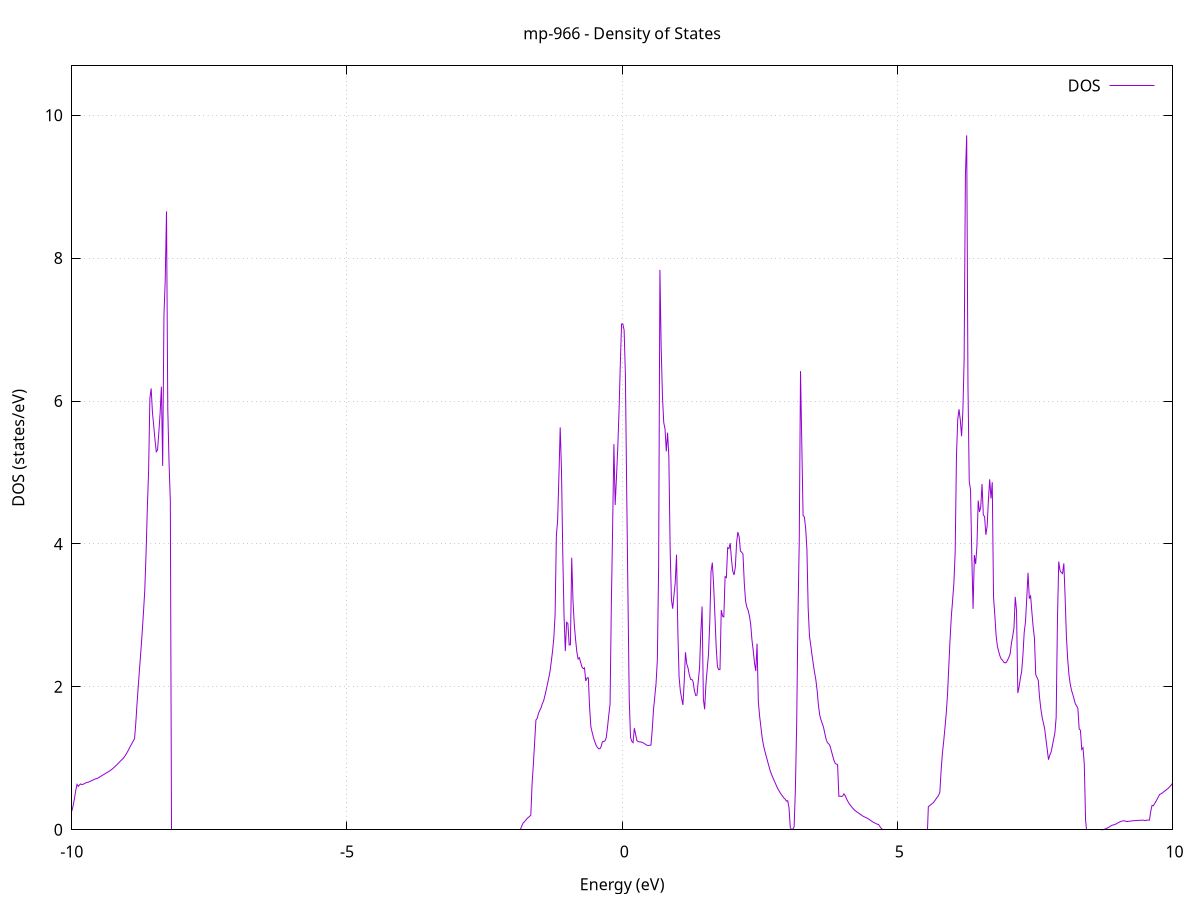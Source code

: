 set title 'mp-966 - Density of States'
set xlabel 'Energy (eV)'
set ylabel 'DOS (states/eV)'
set grid
set xrange [-10:10]
set yrange [0:10.690]
set xzeroaxis lt -1
set terminal png size 800,600
set output 'mp-966_dos_gnuplot.png'
plot '-' using 1:2 with lines title 'DOS'
-30.018600 0.000000
-29.995400 0.000000
-29.972200 0.000000
-29.948900 0.000000
-29.925700 0.000000
-29.902500 0.000000
-29.879300 0.000000
-29.856000 0.000000
-29.832800 0.000000
-29.809600 0.000000
-29.786400 0.000000
-29.763100 0.000000
-29.739900 0.000000
-29.716700 0.000000
-29.693400 0.000000
-29.670200 0.000000
-29.647000 0.000000
-29.623800 0.000000
-29.600500 0.000000
-29.577300 0.000000
-29.554100 0.000000
-29.530900 0.000000
-29.507600 0.000000
-29.484400 0.000000
-29.461200 0.000000
-29.438000 0.000000
-29.414700 0.000000
-29.391500 0.000000
-29.368300 0.000000
-29.345100 0.000000
-29.321800 0.000000
-29.298600 0.000000
-29.275400 0.000000
-29.252200 0.000000
-29.228900 0.000000
-29.205700 0.000000
-29.182500 0.000000
-29.159300 0.000000
-29.136000 0.000000
-29.112800 0.000000
-29.089600 0.000000
-29.066300 0.000000
-29.043100 0.000000
-29.019900 0.000000
-28.996700 0.000000
-28.973400 0.000000
-28.950200 0.000000
-28.927000 0.000000
-28.903800 0.000000
-28.880500 0.000000
-28.857300 0.000000
-28.834100 0.000000
-28.810900 0.000000
-28.787600 0.000000
-28.764400 0.000000
-28.741200 0.000000
-28.718000 0.000000
-28.694700 0.000000
-28.671500 0.000000
-28.648300 0.000000
-28.625100 0.000000
-28.601800 0.000000
-28.578600 0.000000
-28.555400 0.000000
-28.532100 0.000000
-28.508900 0.000000
-28.485700 0.000000
-28.462500 0.000000
-28.439200 0.000000
-28.416000 0.000000
-28.392800 0.000000
-28.369600 0.000000
-28.346300 0.000000
-28.323100 0.000000
-28.299900 0.000000
-28.276700 0.000000
-28.253400 0.000000
-28.230200 0.000000
-28.207000 0.000000
-28.183800 0.000000
-28.160500 0.000000
-28.137300 0.000000
-28.114100 0.000000
-28.090900 0.000000
-28.067600 0.000000
-28.044400 0.000000
-28.021200 0.000000
-27.997900 0.000000
-27.974700 0.000000
-27.951500 0.000000
-27.928300 0.000000
-27.905000 8.417700
-27.881800 12.603200
-27.858600 17.297200
-27.835400 11.562200
-27.812100 6.168800
-27.788900 4.821300
-27.765700 7.023800
-27.742500 7.839200
-27.719200 9.422500
-27.696000 25.752300
-27.672800 34.150000
-27.649600 34.406700
-27.626300 16.392600
-27.603100 13.302100
-27.579900 12.207000
-27.556700 0.000000
-27.533400 0.000000
-27.510200 0.000000
-27.487000 0.000000
-27.463700 0.000000
-27.440500 0.000000
-27.417300 0.000000
-27.394100 0.000000
-27.370800 0.000000
-27.347600 0.000000
-27.324400 0.000000
-27.301200 0.000000
-27.277900 0.000000
-27.254700 0.000000
-27.231500 0.000000
-27.208300 0.000000
-27.185000 0.000000
-27.161800 0.000000
-27.138600 0.000000
-27.115400 0.000000
-27.092100 0.000000
-27.068900 0.000000
-27.045700 0.000000
-27.022500 0.000000
-26.999200 0.000000
-26.976000 0.000000
-26.952800 0.000000
-26.929500 0.000000
-26.906300 0.000000
-26.883100 0.000000
-26.859900 0.000000
-26.836600 0.000000
-26.813400 0.000000
-26.790200 0.000000
-26.767000 0.000000
-26.743700 0.000000
-26.720500 0.000000
-26.697300 0.000000
-26.674100 0.000000
-26.650800 0.000000
-26.627600 0.000000
-26.604400 0.000000
-26.581200 0.000000
-26.557900 0.000000
-26.534700 0.000000
-26.511500 0.000000
-26.488300 0.000000
-26.465000 0.000000
-26.441800 0.000000
-26.418600 0.000000
-26.395400 0.000000
-26.372100 0.000000
-26.348900 0.000000
-26.325700 0.000000
-26.302400 0.000000
-26.279200 0.000000
-26.256000 0.000000
-26.232800 0.000000
-26.209500 0.000000
-26.186300 0.000000
-26.163100 0.000000
-26.139900 0.000000
-26.116600 0.000000
-26.093400 0.000000
-26.070200 0.000000
-26.047000 0.000000
-26.023700 0.000000
-26.000500 0.000000
-25.977300 0.000000
-25.954100 0.000000
-25.930800 0.000000
-25.907600 0.000000
-25.884400 0.000000
-25.861200 0.000000
-25.837900 0.000000
-25.814700 0.000000
-25.791500 0.000000
-25.768200 0.000000
-25.745000 0.000000
-25.721800 0.000000
-25.698600 0.000000
-25.675300 0.000000
-25.652100 0.000000
-25.628900 0.000000
-25.605700 0.000000
-25.582400 0.000000
-25.559200 0.000000
-25.536000 0.000000
-25.512800 0.000000
-25.489500 0.000000
-25.466300 0.000000
-25.443100 0.000000
-25.419900 0.000000
-25.396600 0.000000
-25.373400 0.000000
-25.350200 0.000000
-25.327000 0.000000
-25.303700 0.000000
-25.280500 0.000000
-25.257300 0.000000
-25.234000 0.000000
-25.210800 0.000000
-25.187600 0.000000
-25.164400 0.000000
-25.141100 0.000000
-25.117900 0.000000
-25.094700 0.000000
-25.071500 0.000000
-25.048200 0.000000
-25.025000 0.000000
-25.001800 0.000000
-24.978600 0.000000
-24.955300 0.000000
-24.932100 0.000000
-24.908900 0.000000
-24.885700 0.000000
-24.862400 0.000000
-24.839200 0.000000
-24.816000 0.000000
-24.792800 0.000000
-24.769500 0.000000
-24.746300 0.000000
-24.723100 0.000000
-24.699800 0.000000
-24.676600 0.000000
-24.653400 0.000000
-24.630200 0.000000
-24.606900 0.000000
-24.583700 0.000000
-24.560500 0.000000
-24.537300 0.000000
-24.514000 0.000000
-24.490800 0.000000
-24.467600 0.000000
-24.444400 0.000000
-24.421100 0.000000
-24.397900 0.000000
-24.374700 0.000000
-24.351500 0.000000
-24.328200 0.000000
-24.305000 0.000000
-24.281800 0.000000
-24.258600 0.000000
-24.235300 0.000000
-24.212100 0.000000
-24.188900 0.000000
-24.165700 0.000000
-24.142400 0.000000
-24.119200 0.000000
-24.096000 0.000000
-24.072700 0.000000
-24.049500 0.000000
-24.026300 0.000000
-24.003100 0.000000
-23.979800 0.000000
-23.956600 0.000000
-23.933400 0.000000
-23.910200 0.000000
-23.886900 0.000000
-23.863700 0.000000
-23.840500 0.000000
-23.817300 0.000000
-23.794000 0.000000
-23.770800 0.000000
-23.747600 0.000000
-23.724400 0.000000
-23.701100 0.000000
-23.677900 0.000000
-23.654700 0.000000
-23.631500 0.000000
-23.608200 0.000000
-23.585000 0.000000
-23.561800 0.000000
-23.538500 0.000000
-23.515300 0.000000
-23.492100 0.000000
-23.468900 0.000000
-23.445600 0.000000
-23.422400 0.000000
-23.399200 0.000000
-23.376000 0.000000
-23.352700 0.000000
-23.329500 0.000000
-23.306300 0.000000
-23.283100 0.000000
-23.259800 0.000000
-23.236600 0.000000
-23.213400 0.000000
-23.190200 0.000000
-23.166900 0.000000
-23.143700 0.000000
-23.120500 0.000000
-23.097300 0.000000
-23.074000 0.000000
-23.050800 0.000000
-23.027600 0.000000
-23.004300 0.000000
-22.981100 0.000000
-22.957900 0.000000
-22.934700 0.000000
-22.911400 0.000000
-22.888200 0.000000
-22.865000 0.000000
-22.841800 0.000000
-22.818500 0.000000
-22.795300 0.000000
-22.772100 0.000000
-22.748900 0.000000
-22.725600 0.000000
-22.702400 0.000000
-22.679200 0.000000
-22.656000 0.000000
-22.632700 0.000000
-22.609500 0.000000
-22.586300 0.000000
-22.563100 0.000000
-22.539800 0.000000
-22.516600 0.000000
-22.493400 0.000000
-22.470100 0.000000
-22.446900 0.000000
-22.423700 0.000000
-22.400500 0.000000
-22.377200 0.000000
-22.354000 0.000000
-22.330800 0.000000
-22.307600 0.000000
-22.284300 0.000000
-22.261100 0.000000
-22.237900 0.000000
-22.214700 0.000000
-22.191400 0.000000
-22.168200 0.000000
-22.145000 0.000000
-22.121800 0.000000
-22.098500 0.000000
-22.075300 0.000000
-22.052100 0.000000
-22.028900 0.000000
-22.005600 0.000000
-21.982400 0.000000
-21.959200 0.000000
-21.935900 0.000000
-21.912700 0.000000
-21.889500 0.000000
-21.866300 0.000000
-21.843000 0.000000
-21.819800 0.000000
-21.796600 0.000000
-21.773400 0.000000
-21.750100 0.000000
-21.726900 0.000000
-21.703700 0.000000
-21.680500 0.000000
-21.657200 0.000000
-21.634000 0.000000
-21.610800 0.000000
-21.587600 0.000000
-21.564300 0.000000
-21.541100 0.000000
-21.517900 0.000000
-21.494700 0.000000
-21.471400 0.000000
-21.448200 0.000000
-21.425000 0.000000
-21.401800 0.000000
-21.378500 0.000000
-21.355300 0.000000
-21.332100 0.000000
-21.308800 0.000000
-21.285600 0.000000
-21.262400 0.000000
-21.239200 0.000000
-21.215900 0.000000
-21.192700 0.000000
-21.169500 0.000000
-21.146300 0.000000
-21.123000 0.000000
-21.099800 0.000000
-21.076600 0.000000
-21.053400 0.000000
-21.030100 0.000000
-21.006900 0.000000
-20.983700 0.000000
-20.960500 0.000000
-20.937200 0.000000
-20.914000 0.000000
-20.890800 0.000000
-20.867600 0.000000
-20.844300 0.000000
-20.821100 0.000000
-20.797900 0.000000
-20.774600 0.000000
-20.751400 0.000000
-20.728200 0.000000
-20.705000 0.000000
-20.681700 0.000000
-20.658500 0.000000
-20.635300 0.000000
-20.612100 0.000000
-20.588800 0.000000
-20.565600 0.000000
-20.542400 0.000000
-20.519200 0.000000
-20.495900 0.000000
-20.472700 0.000000
-20.449500 0.000000
-20.426300 0.000000
-20.403000 0.000000
-20.379800 0.000000
-20.356600 0.000000
-20.333400 0.000000
-20.310100 0.000000
-20.286900 0.000000
-20.263700 0.000000
-20.240400 0.000000
-20.217200 0.000000
-20.194000 0.000000
-20.170800 0.000000
-20.147500 0.000000
-20.124300 0.000000
-20.101100 0.000000
-20.077900 0.000000
-20.054600 0.000000
-20.031400 0.000000
-20.008200 0.000000
-19.985000 0.000000
-19.961700 0.000000
-19.938500 0.000000
-19.915300 0.000000
-19.892100 0.000000
-19.868800 0.000000
-19.845600 0.000000
-19.822400 0.000000
-19.799200 0.000000
-19.775900 0.000000
-19.752700 0.000000
-19.729500 0.000000
-19.706200 0.000000
-19.683000 0.000000
-19.659800 0.000000
-19.636600 0.000000
-19.613300 0.000000
-19.590100 0.000000
-19.566900 0.000000
-19.543700 0.000000
-19.520400 0.000000
-19.497200 0.000000
-19.474000 0.000000
-19.450800 0.000000
-19.427500 0.000000
-19.404300 0.000000
-19.381100 0.000000
-19.357900 0.000000
-19.334600 0.000000
-19.311400 0.000000
-19.288200 0.000000
-19.265000 0.000000
-19.241700 0.000000
-19.218500 0.000000
-19.195300 0.000000
-19.172000 0.000000
-19.148800 0.000000
-19.125600 0.000000
-19.102400 0.000000
-19.079100 0.000000
-19.055900 0.000000
-19.032700 0.000000
-19.009500 0.000000
-18.986200 0.000000
-18.963000 0.000000
-18.939800 0.000000
-18.916600 0.000000
-18.893300 0.000000
-18.870100 0.000000
-18.846900 0.000000
-18.823700 0.000000
-18.800400 0.000000
-18.777200 0.000000
-18.754000 0.000000
-18.730800 0.000000
-18.707500 0.000000
-18.684300 0.000000
-18.661100 0.000000
-18.637900 0.000000
-18.614600 0.000000
-18.591400 0.000000
-18.568200 0.000000
-18.544900 0.000000
-18.521700 0.000000
-18.498500 0.000000
-18.475300 0.000000
-18.452000 0.000000
-18.428800 0.000000
-18.405600 0.000000
-18.382400 0.000000
-18.359100 0.000000
-18.335900 0.000000
-18.312700 0.000000
-18.289500 0.000000
-18.266200 0.000000
-18.243000 0.000000
-18.219800 0.000000
-18.196600 0.000000
-18.173300 0.000000
-18.150100 0.000000
-18.126900 0.000000
-18.103700 0.000000
-18.080400 0.000000
-18.057200 0.000000
-18.034000 0.000000
-18.010700 0.000000
-17.987500 0.000000
-17.964300 0.000000
-17.941100 0.000000
-17.917800 0.000000
-17.894600 0.000000
-17.871400 0.000000
-17.848200 0.000000
-17.824900 0.000000
-17.801700 0.000000
-17.778500 0.000000
-17.755300 0.000000
-17.732000 0.000000
-17.708800 0.000000
-17.685600 0.000000
-17.662400 0.000000
-17.639100 0.000000
-17.615900 0.000000
-17.592700 0.000000
-17.569500 0.000000
-17.546200 0.000000
-17.523000 0.000000
-17.499800 0.000000
-17.476500 0.000000
-17.453300 0.000000
-17.430100 0.000000
-17.406900 0.000000
-17.383600 0.000000
-17.360400 0.000000
-17.337200 0.000000
-17.314000 0.000000
-17.290700 0.000000
-17.267500 0.000000
-17.244300 0.000000
-17.221100 0.000000
-17.197800 0.000000
-17.174600 0.000000
-17.151400 0.000000
-17.128200 0.000000
-17.104900 0.000000
-17.081700 0.000000
-17.058500 0.000000
-17.035300 0.000000
-17.012000 0.000000
-16.988800 0.000000
-16.965600 0.000000
-16.942300 0.000000
-16.919100 0.000000
-16.895900 0.000000
-16.872700 0.000000
-16.849400 0.000000
-16.826200 0.000000
-16.803000 0.000000
-16.779800 0.000000
-16.756500 0.000000
-16.733300 0.000000
-16.710100 0.000000
-16.686900 0.000000
-16.663600 0.000000
-16.640400 0.000000
-16.617200 0.000000
-16.594000 0.000000
-16.570700 0.000000
-16.547500 0.000000
-16.524300 0.000000
-16.501100 0.000000
-16.477800 0.000000
-16.454600 0.000000
-16.431400 0.000000
-16.408100 0.000000
-16.384900 0.000000
-16.361700 0.000000
-16.338500 0.000000
-16.315200 0.000000
-16.292000 0.000000
-16.268800 0.000000
-16.245600 0.000000
-16.222300 0.000000
-16.199100 0.000000
-16.175900 0.000000
-16.152700 0.000000
-16.129400 0.000000
-16.106200 0.000000
-16.083000 0.000000
-16.059800 0.000000
-16.036500 0.000000
-16.013300 0.000000
-15.990100 0.000000
-15.966900 0.000000
-15.943600 0.000000
-15.920400 0.000000
-15.897200 0.000000
-15.874000 0.000000
-15.850700 0.000000
-15.827500 0.000000
-15.804300 0.000000
-15.781000 0.000000
-15.757800 0.000000
-15.734600 0.000000
-15.711400 0.000000
-15.688100 0.000000
-15.664900 0.000000
-15.641700 0.000000
-15.618500 0.000000
-15.595200 0.000000
-15.572000 0.000000
-15.548800 0.000000
-15.525600 0.000000
-15.502300 0.000000
-15.479100 0.000000
-15.455900 0.000000
-15.432700 0.000000
-15.409400 0.000000
-15.386200 0.000000
-15.363000 0.000000
-15.339800 0.000000
-15.316500 0.000000
-15.293300 0.000000
-15.270100 0.000000
-15.246800 0.000000
-15.223600 0.000000
-15.200400 0.000000
-15.177200 0.000000
-15.153900 0.000000
-15.130700 0.000000
-15.107500 0.000000
-15.084300 0.000000
-15.061000 0.000000
-15.037800 0.000000
-15.014600 0.000000
-14.991400 0.000000
-14.968100 0.000000
-14.944900 0.000000
-14.921700 0.000000
-14.898500 0.000000
-14.875200 0.000000
-14.852000 0.000000
-14.828800 0.000000
-14.805600 0.000000
-14.782300 0.000000
-14.759100 0.000000
-14.735900 0.000000
-14.712600 0.000000
-14.689400 0.000000
-14.666200 0.000000
-14.643000 0.000000
-14.619700 0.000000
-14.596500 0.000000
-14.573300 0.000000
-14.550100 0.000000
-14.526800 0.000000
-14.503600 0.000000
-14.480400 0.000000
-14.457200 0.000000
-14.433900 0.000000
-14.410700 0.000000
-14.387500 0.000000
-14.364300 0.000000
-14.341000 0.000000
-14.317800 0.000000
-14.294600 0.000000
-14.271400 0.000000
-14.248100 0.000000
-14.224900 0.000000
-14.201700 0.000000
-14.178400 0.000000
-14.155200 0.000000
-14.132000 0.000000
-14.108800 0.000000
-14.085500 0.000000
-14.062300 0.000000
-14.039100 0.000000
-14.015900 0.000000
-13.992600 0.000000
-13.969400 0.000000
-13.946200 0.000000
-13.923000 0.000000
-13.899700 0.000000
-13.876500 0.000000
-13.853300 0.000000
-13.830100 0.000000
-13.806800 0.000000
-13.783600 0.000000
-13.760400 0.000000
-13.737200 0.000000
-13.713900 0.000000
-13.690700 0.000000
-13.667500 0.000000
-13.644200 0.000000
-13.621000 0.000000
-13.597800 0.000000
-13.574600 0.000000
-13.551300 0.000000
-13.528100 0.000000
-13.504900 0.000000
-13.481700 0.000000
-13.458400 0.000000
-13.435200 0.000000
-13.412000 0.000000
-13.388800 0.000000
-13.365500 0.000000
-13.342300 0.000000
-13.319100 0.000000
-13.295900 0.000000
-13.272600 0.000000
-13.249400 0.000000
-13.226200 0.000000
-13.203000 0.000000
-13.179700 0.000000
-13.156500 0.000000
-13.133300 0.000000
-13.110100 0.000000
-13.086800 0.000000
-13.063600 0.000000
-13.040400 0.000000
-13.017100 0.000000
-12.993900 0.000000
-12.970700 0.000000
-12.947500 0.000000
-12.924200 0.000000
-12.901000 0.000000
-12.877800 0.000000
-12.854600 0.000000
-12.831300 0.000000
-12.808100 0.000000
-12.784900 0.000000
-12.761700 0.000000
-12.738400 0.000000
-12.715200 0.000000
-12.692000 0.000000
-12.668800 0.000000
-12.645500 0.000000
-12.622300 0.000000
-12.599100 0.000000
-12.575900 0.000000
-12.552600 0.000000
-12.529400 0.000000
-12.506200 0.000000
-12.482900 0.000000
-12.459700 0.000000
-12.436500 0.000000
-12.413300 0.000000
-12.390000 0.000000
-12.366800 0.000000
-12.343600 0.000000
-12.320400 0.000000
-12.297100 0.000000
-12.273900 0.000000
-12.250700 0.000000
-12.227500 0.000000
-12.204200 0.000000
-12.181000 0.000000
-12.157800 0.000000
-12.134600 0.000000
-12.111300 0.000000
-12.088100 0.000000
-12.064900 0.000000
-12.041700 0.000000
-12.018400 0.000000
-11.995200 0.000000
-11.972000 0.000000
-11.948700 0.000000
-11.925500 0.000000
-11.902300 0.000000
-11.879100 0.000000
-11.855800 0.000000
-11.832600 0.000000
-11.809400 0.000000
-11.786200 0.000000
-11.762900 0.000000
-11.739700 0.000000
-11.716500 0.000000
-11.693300 0.000000
-11.670000 0.000000
-11.646800 0.000000
-11.623600 0.000000
-11.600400 0.000000
-11.577100 0.000000
-11.553900 0.000000
-11.530700 0.000000
-11.507500 0.000000
-11.484200 0.000000
-11.461000 0.000000
-11.437800 0.000000
-11.414500 0.000000
-11.391300 0.000000
-11.368100 0.000000
-11.344900 0.000000
-11.321600 0.000000
-11.298400 0.000000
-11.275200 0.000000
-11.252000 0.000000
-11.228700 0.000000
-11.205500 0.000000
-11.182300 0.000000
-11.159100 0.000000
-11.135800 0.000000
-11.112600 0.000000
-11.089400 0.000000
-11.066200 0.000000
-11.042900 0.000000
-11.019700 0.000000
-10.996500 0.000000
-10.973300 0.000000
-10.950000 0.000000
-10.926800 0.000000
-10.903600 0.000000
-10.880300 0.000000
-10.857100 0.000000
-10.833900 0.000000
-10.810700 0.000000
-10.787400 0.000000
-10.764200 0.000000
-10.741000 0.000000
-10.717800 0.000000
-10.694500 0.000000
-10.671300 0.000000
-10.648100 0.000000
-10.624900 0.000000
-10.601600 0.000000
-10.578400 0.000000
-10.555200 0.000000
-10.532000 0.000000
-10.508700 0.000000
-10.485500 0.000000
-10.462300 0.000000
-10.439100 0.000000
-10.415800 0.000000
-10.392600 0.000000
-10.369400 0.000000
-10.346200 0.000000
-10.322900 0.000000
-10.299700 0.000000
-10.276500 0.000000
-10.253200 0.000000
-10.230000 0.000000
-10.206800 0.000000
-10.183600 0.000000
-10.160300 0.000000
-10.137100 0.000000
-10.113900 0.000000
-10.090700 0.000000
-10.067400 0.000000
-10.044200 0.040000
-10.021000 0.221600
-9.997800 0.265500
-9.974500 0.343300
-9.951300 0.437700
-9.928100 0.550600
-9.904900 0.635500
-9.881600 0.606800
-9.858400 0.629000
-9.835200 0.642000
-9.812000 0.632200
-9.788700 0.638500
-9.765500 0.648500
-9.742300 0.657500
-9.719000 0.664400
-9.695800 0.666200
-9.672600 0.676300
-9.649400 0.683500
-9.626100 0.691900
-9.602900 0.701000
-9.579700 0.709400
-9.556500 0.715600
-9.533200 0.720700
-9.510000 0.731100
-9.486800 0.742100
-9.463600 0.752500
-9.440300 0.763200
-9.417100 0.774100
-9.393900 0.785200
-9.370700 0.795700
-9.347400 0.806200
-9.324200 0.817700
-9.301000 0.830100
-9.277800 0.842700
-9.254500 0.857300
-9.231300 0.873400
-9.208100 0.890000
-9.184800 0.907400
-9.161600 0.926100
-9.138400 0.944200
-9.115200 0.961800
-9.091900 0.979400
-9.068700 0.996900
-9.045500 1.019000
-9.022300 1.046800
-8.999000 1.076300
-8.975800 1.108200
-8.952600 1.144900
-8.929400 1.178500
-8.906100 1.210400
-8.882900 1.242300
-8.859700 1.274200
-8.836500 1.500200
-8.813200 1.780000
-8.790000 2.034200
-8.766800 2.277200
-8.743600 2.512900
-8.720300 2.769700
-8.697100 3.047400
-8.673900 3.350800
-8.650600 3.864200
-8.627400 4.498900
-8.604200 5.026500
-8.581000 6.039900
-8.557700 6.175700
-8.534500 5.840100
-8.511300 5.652200
-8.488100 5.456200
-8.464800 5.289900
-8.441600 5.316900
-8.418400 5.560200
-8.395200 5.830300
-8.371900 6.200600
-8.348700 5.092000
-8.325500 7.198200
-8.302300 7.694400
-8.279000 8.654300
-8.255800 5.882200
-8.232600 5.129700
-8.209400 4.598700
-8.186100 0.000000
-8.162900 0.000000
-8.139700 0.000000
-8.116400 0.000000
-8.093200 0.000000
-8.070000 0.000000
-8.046800 0.000000
-8.023500 0.000000
-8.000300 0.000000
-7.977100 0.000000
-7.953900 0.000000
-7.930600 0.000000
-7.907400 0.000000
-7.884200 0.000000
-7.861000 0.000000
-7.837700 0.000000
-7.814500 0.000000
-7.791300 0.000000
-7.768100 0.000000
-7.744800 0.000000
-7.721600 0.000000
-7.698400 0.000000
-7.675200 0.000000
-7.651900 0.000000
-7.628700 0.000000
-7.605500 0.000000
-7.582300 0.000000
-7.559000 0.000000
-7.535800 0.000000
-7.512600 0.000000
-7.489300 0.000000
-7.466100 0.000000
-7.442900 0.000000
-7.419700 0.000000
-7.396400 0.000000
-7.373200 0.000000
-7.350000 0.000000
-7.326800 0.000000
-7.303500 0.000000
-7.280300 0.000000
-7.257100 0.000000
-7.233900 0.000000
-7.210600 0.000000
-7.187400 0.000000
-7.164200 0.000000
-7.141000 0.000000
-7.117700 0.000000
-7.094500 0.000000
-7.071300 0.000000
-7.048100 0.000000
-7.024800 0.000000
-7.001600 0.000000
-6.978400 0.000000
-6.955100 0.000000
-6.931900 0.000000
-6.908700 0.000000
-6.885500 0.000000
-6.862200 0.000000
-6.839000 0.000000
-6.815800 0.000000
-6.792600 0.000000
-6.769300 0.000000
-6.746100 0.000000
-6.722900 0.000000
-6.699700 0.000000
-6.676400 0.000000
-6.653200 0.000000
-6.630000 0.000000
-6.606800 0.000000
-6.583500 0.000000
-6.560300 0.000000
-6.537100 0.000000
-6.513900 0.000000
-6.490600 0.000000
-6.467400 0.000000
-6.444200 0.000000
-6.420900 0.000000
-6.397700 0.000000
-6.374500 0.000000
-6.351300 0.000000
-6.328000 0.000000
-6.304800 0.000000
-6.281600 0.000000
-6.258400 0.000000
-6.235100 0.000000
-6.211900 0.000000
-6.188700 0.000000
-6.165500 0.000000
-6.142200 0.000000
-6.119000 0.000000
-6.095800 0.000000
-6.072600 0.000000
-6.049300 0.000000
-6.026100 0.000000
-6.002900 0.000000
-5.979700 0.000000
-5.956400 0.000000
-5.933200 0.000000
-5.910000 0.000000
-5.886700 0.000000
-5.863500 0.000000
-5.840300 0.000000
-5.817100 0.000000
-5.793800 0.000000
-5.770600 0.000000
-5.747400 0.000000
-5.724200 0.000000
-5.700900 0.000000
-5.677700 0.000000
-5.654500 0.000000
-5.631300 0.000000
-5.608000 0.000000
-5.584800 0.000000
-5.561600 0.000000
-5.538400 0.000000
-5.515100 0.000000
-5.491900 0.000000
-5.468700 0.000000
-5.445500 0.000000
-5.422200 0.000000
-5.399000 0.000000
-5.375800 0.000000
-5.352600 0.000000
-5.329300 0.000000
-5.306100 0.000000
-5.282900 0.000000
-5.259600 0.000000
-5.236400 0.000000
-5.213200 0.000000
-5.190000 0.000000
-5.166700 0.000000
-5.143500 0.000000
-5.120300 0.000000
-5.097100 0.000000
-5.073800 0.000000
-5.050600 0.000000
-5.027400 0.000000
-5.004200 0.000000
-4.980900 0.000000
-4.957700 0.000000
-4.934500 0.000000
-4.911300 0.000000
-4.888000 0.000000
-4.864800 0.000000
-4.841600 0.000000
-4.818400 0.000000
-4.795100 0.000000
-4.771900 0.000000
-4.748700 0.000000
-4.725400 0.000000
-4.702200 0.000000
-4.679000 0.000000
-4.655800 0.000000
-4.632500 0.000000
-4.609300 0.000000
-4.586100 0.000000
-4.562900 0.000000
-4.539600 0.000000
-4.516400 0.000000
-4.493200 0.000000
-4.470000 0.000000
-4.446700 0.000000
-4.423500 0.000000
-4.400300 0.000000
-4.377100 0.000000
-4.353800 0.000000
-4.330600 0.000000
-4.307400 0.000000
-4.284200 0.000000
-4.260900 0.000000
-4.237700 0.000000
-4.214500 0.000000
-4.191200 0.000000
-4.168000 0.000000
-4.144800 0.000000
-4.121600 0.000000
-4.098300 0.000000
-4.075100 0.000000
-4.051900 0.000000
-4.028700 0.000000
-4.005400 0.000000
-3.982200 0.000000
-3.959000 0.000000
-3.935800 0.000000
-3.912500 0.000000
-3.889300 0.000000
-3.866100 0.000000
-3.842900 0.000000
-3.819600 0.000000
-3.796400 0.000000
-3.773200 0.000000
-3.750000 0.000000
-3.726700 0.000000
-3.703500 0.000000
-3.680300 0.000000
-3.657000 0.000000
-3.633800 0.000000
-3.610600 0.000000
-3.587400 0.000000
-3.564100 0.000000
-3.540900 0.000000
-3.517700 0.000000
-3.494500 0.000000
-3.471200 0.000000
-3.448000 0.000000
-3.424800 0.000000
-3.401600 0.000000
-3.378300 0.000000
-3.355100 0.000000
-3.331900 0.000000
-3.308700 0.000000
-3.285400 0.000000
-3.262200 0.000000
-3.239000 0.000000
-3.215800 0.000000
-3.192500 0.000000
-3.169300 0.000000
-3.146100 0.000000
-3.122800 0.000000
-3.099600 0.000000
-3.076400 0.000000
-3.053200 0.000000
-3.029900 0.000000
-3.006700 0.000000
-2.983500 0.000000
-2.960300 0.000000
-2.937000 0.000000
-2.913800 0.000000
-2.890600 0.000000
-2.867400 0.000000
-2.844100 0.000000
-2.820900 0.000000
-2.797700 0.000000
-2.774500 0.000000
-2.751200 0.000000
-2.728000 0.000000
-2.704800 0.000000
-2.681600 0.000000
-2.658300 0.000000
-2.635100 0.000000
-2.611900 0.000000
-2.588700 0.000000
-2.565400 0.000000
-2.542200 0.000000
-2.519000 0.000000
-2.495700 0.000000
-2.472500 0.000000
-2.449300 0.000000
-2.426100 0.000000
-2.402800 0.000000
-2.379600 0.000000
-2.356400 0.000000
-2.333200 0.000000
-2.309900 0.000000
-2.286700 0.000000
-2.263500 0.000000
-2.240300 0.000000
-2.217000 0.000000
-2.193800 0.000000
-2.170600 0.000000
-2.147400 0.000000
-2.124100 0.000000
-2.100900 0.000000
-2.077700 0.000000
-2.054500 0.000000
-2.031200 0.000000
-2.008000 0.000000
-1.984800 0.000000
-1.961500 0.000000
-1.938300 0.000000
-1.915100 0.000000
-1.891900 0.000000
-1.868600 0.000000
-1.845400 0.008200
-1.822200 0.055100
-1.799000 0.095500
-1.775700 0.112000
-1.752500 0.133100
-1.729300 0.155600
-1.706100 0.171900
-1.682800 0.187200
-1.659600 0.205300
-1.636400 0.644600
-1.613200 0.915100
-1.589900 1.228100
-1.566700 1.535800
-1.543500 1.559900
-1.520300 1.627400
-1.497000 1.670400
-1.473800 1.706400
-1.450600 1.762900
-1.427300 1.803700
-1.404100 1.874400
-1.380900 1.953800
-1.357700 2.036900
-1.334400 2.121400
-1.311200 2.212900
-1.288000 2.349200
-1.264800 2.498900
-1.241500 2.680000
-1.218300 3.008600
-1.195100 4.117000
-1.171900 4.332100
-1.148600 4.960500
-1.125400 5.630300
-1.102200 5.031600
-1.079000 3.875000
-1.055700 2.990100
-1.032500 2.501300
-1.009300 2.903900
-0.986100 2.887300
-0.962800 2.586300
-0.939600 2.590000
-0.916400 3.806600
-0.893100 3.208300
-0.869900 2.876500
-0.846700 2.665400
-0.823500 2.490300
-0.800200 2.390600
-0.777000 2.407600
-0.753800 2.341900
-0.730600 2.278600
-0.707300 2.255200
-0.684100 2.266100
-0.660900 2.081700
-0.637700 2.124900
-0.614400 2.127300
-0.591200 1.708500
-0.568000 1.440500
-0.544800 1.363400
-0.521500 1.292700
-0.498300 1.234200
-0.475100 1.187700
-0.451900 1.155300
-0.428600 1.135000
-0.405400 1.132900
-0.382200 1.163300
-0.358900 1.231400
-0.335700 1.234900
-0.312500 1.243700
-0.289300 1.285900
-0.266000 1.436400
-0.242800 1.605000
-0.219600 1.755000
-0.196400 3.142100
-0.173100 4.220300
-0.149900 5.396900
-0.126700 4.544300
-0.103500 4.922500
-0.080200 5.336800
-0.057000 5.844700
-0.033800 6.498400
-0.010600 7.078300
0.012700 7.077900
0.035900 6.991600
0.059100 6.369200
0.082300 4.774900
0.105600 3.274800
0.128800 1.825700
0.152000 1.295100
0.175200 1.238000
0.198500 1.219400
0.221700 1.421600
0.244900 1.333400
0.268200 1.249100
0.291400 1.233500
0.314600 1.230100
0.337800 1.228700
0.361100 1.224400
0.384300 1.216200
0.407500 1.204900
0.430700 1.191900
0.454000 1.181200
0.477200 1.180600
0.500400 1.181700
0.523600 1.186200
0.546900 1.398200
0.570100 1.682300
0.593300 1.866400
0.616500 2.052500
0.639800 2.379500
0.663000 3.685200
0.686200 7.835700
0.709400 6.742900
0.732700 6.061500
0.755900 5.698000
0.779100 5.609800
0.802400 5.295700
0.825600 5.557100
0.848800 5.218600
0.872000 3.934800
0.895300 3.221900
0.918500 3.094300
0.941700 3.282000
0.964900 3.463300
0.988200 3.848800
1.011400 2.801500
1.034600 2.138400
1.057800 1.940300
1.081100 1.838200
1.104300 1.746500
1.127500 2.069100
1.150700 2.484600
1.174000 2.320300
1.197200 2.262600
1.220400 2.170300
1.243600 2.104800
1.266900 2.104300
1.290100 2.071000
1.313300 1.945700
1.336600 1.879100
1.359800 1.885400
1.383000 2.080300
1.406200 2.260400
1.429500 2.755700
1.452700 3.124600
1.475900 1.826300
1.499100 1.686500
1.522400 2.038700
1.545600 2.249000
1.568800 2.452400
1.592000 2.899100
1.615300 3.615400
1.638500 3.738600
1.661700 3.430400
1.684900 3.013600
1.708200 2.567900
1.731400 2.283700
1.754600 2.240800
1.777800 2.242100
1.801100 3.074700
1.824300 2.988800
1.847500 2.978500
1.870800 3.542800
1.894000 3.528600
1.917200 3.947600
1.940400 3.934200
1.963700 4.010400
1.986900 3.778700
2.010100 3.618300
2.033300 3.566300
2.056600 3.675500
2.079800 4.018700
2.103000 4.166000
2.126200 4.098200
2.149500 3.899400
2.172700 3.884100
2.195900 3.857400
2.219100 3.457500
2.242400 3.202400
2.265600 3.115300
2.288800 3.073400
2.312000 2.994800
2.335300 2.880600
2.358500 2.658600
2.381700 2.507500
2.405000 2.333100
2.428200 2.220900
2.451400 2.604400
2.474600 1.793900
2.497900 1.592500
2.521100 1.436500
2.544300 1.288500
2.567500 1.185400
2.590800 1.108400
2.614000 1.041800
2.637200 0.974700
2.660400 0.907400
2.683700 0.843100
2.706900 0.789300
2.730100 0.745100
2.753300 0.704100
2.776600 0.663100
2.799800 0.622700
2.823000 0.582000
2.846200 0.550200
2.869500 0.520000
2.892700 0.493500
2.915900 0.468200
2.939100 0.445300
2.962400 0.428400
2.985600 0.400500
3.008800 0.407100
3.032100 0.306000
3.055300 0.033300
3.078500 0.000000
3.101700 0.000000
3.125000 0.040900
3.148200 0.579700
3.171400 1.489100
3.194600 2.994300
3.217900 4.033200
3.241100 6.418600
3.264300 5.399800
3.287500 4.397400
3.310800 4.377300
3.334000 4.224100
3.357200 3.926300
3.380400 3.096300
3.403700 2.710800
3.426900 2.580100
3.450100 2.445100
3.473300 2.317200
3.496600 2.201200
3.519800 2.096700
3.543000 1.949300
3.566300 1.745900
3.589500 1.606400
3.612700 1.539000
3.635900 1.486800
3.659200 1.434900
3.682400 1.348600
3.705600 1.267700
3.728800 1.221600
3.752100 1.202700
3.775300 1.177700
3.798500 1.113000
3.821700 1.045700
3.845000 0.979000
3.868200 0.933500
3.891400 0.919600
3.914600 0.911600
3.937900 0.469100
3.961100 0.470200
3.984300 0.465800
4.007500 0.471900
4.030800 0.502500
4.054000 0.474600
4.077200 0.433300
4.100500 0.398300
4.123700 0.369000
4.146900 0.343200
4.170100 0.320200
4.193400 0.299100
4.216600 0.280000
4.239800 0.264500
4.263000 0.251400
4.286300 0.238700
4.309500 0.226300
4.332700 0.213700
4.355900 0.200800
4.379200 0.188700
4.402400 0.180000
4.425600 0.172000
4.448800 0.163500
4.472100 0.153600
4.495300 0.141400
4.518500 0.128200
4.541700 0.116000
4.565000 0.105500
4.588200 0.095700
4.611400 0.087400
4.634700 0.077600
4.657900 0.075700
4.681100 0.047400
4.704300 0.024000
4.727600 0.005800
4.750800 0.000000
4.774000 0.000000
4.797200 0.000000
4.820500 0.000000
4.843700 0.000000
4.866900 0.000000
4.890100 0.000000
4.913400 0.000000
4.936600 0.000000
4.959800 0.000000
4.983000 0.000000
5.006300 0.000000
5.029500 0.000000
5.052700 0.000000
5.075900 0.000000
5.099200 0.000000
5.122400 0.000000
5.145600 0.000000
5.168900 0.000000
5.192100 0.000000
5.215300 0.000000
5.238500 0.000000
5.261800 0.000000
5.285000 0.000000
5.308200 0.000000
5.331400 0.000000
5.354700 0.000000
5.377900 0.000000
5.401100 0.000000
5.424300 0.000000
5.447600 0.000000
5.470800 0.000000
5.494000 0.000000
5.517200 0.000000
5.540500 0.000000
5.563700 0.323400
5.586900 0.337800
5.610100 0.352100
5.633400 0.366500
5.656600 0.381200
5.679800 0.405900
5.703000 0.430900
5.726300 0.455900
5.749500 0.480900
5.772700 0.525300
5.796000 0.834600
5.819200 1.071100
5.842400 1.236600
5.865600 1.427600
5.888900 1.628200
5.912100 1.893500
5.935300 2.286900
5.958500 2.668800
5.981800 2.989000
6.005000 3.214500
6.028200 3.454500
6.051400 3.894500
6.074700 5.232200
6.097900 5.740600
6.121100 5.884800
6.144300 5.734200
6.167600 5.508600
6.190800 5.853600
6.214000 6.573500
6.237200 9.159300
6.260500 9.717800
6.283700 6.212900
6.306900 4.874700
6.330200 4.759500
6.353400 3.820100
6.376600 3.091100
6.399800 3.844600
6.423100 3.719000
6.446300 3.963700
6.469500 4.607400
6.492700 4.447700
6.516000 4.514600
6.539200 4.839400
6.562400 4.406400
6.585600 4.382400
6.608900 4.127400
6.632100 4.248900
6.655300 4.618900
6.678500 4.904600
6.701800 4.635500
6.725000 4.863900
6.748200 3.253200
6.771400 3.007600
6.794700 2.720800
6.817900 2.569700
6.841100 2.496800
6.864400 2.433000
6.887600 2.390200
6.910800 2.372600
6.934000 2.345200
6.957300 2.334900
6.980500 2.342100
7.003700 2.375100
7.026900 2.412600
7.050200 2.462800
7.073400 2.611000
7.096600 2.709300
7.119800 2.829000
7.143100 3.258800
7.166300 3.064400
7.189500 1.914000
7.212700 1.998400
7.236000 2.121800
7.259200 2.215400
7.282400 2.446200
7.305600 2.762800
7.328900 2.910600
7.352100 3.246700
7.375300 3.595300
7.398600 3.234800
7.421800 3.270800
7.445000 3.046800
7.468200 2.836900
7.491500 2.684100
7.514700 2.172200
7.537900 2.131600
7.561100 2.090300
7.584400 1.851600
7.607600 1.694900
7.630800 1.575900
7.654000 1.497100
7.677300 1.414800
7.700500 1.267200
7.723700 1.125100
7.746900 0.980700
7.770200 1.044700
7.793400 1.084400
7.816600 1.173200
7.839800 1.264600
7.863100 1.357900
7.886300 1.574000
7.909500 2.927000
7.932800 3.753700
7.956000 3.631400
7.979200 3.599200
8.002400 3.585600
8.025700 3.727800
8.048900 3.257000
8.072100 2.707200
8.095300 2.389500
8.118600 2.169700
8.141800 2.039600
8.165000 1.952300
8.188200 1.894700
8.211500 1.830000
8.234700 1.760900
8.257900 1.736200
8.281100 1.696000
8.304400 1.409900
8.327600 1.392900
8.350800 1.124900
8.374000 1.148700
8.397300 0.917000
8.420500 0.134900
8.443700 0.000000
8.466900 0.000000
8.490200 0.000000
8.513400 0.000000
8.536600 0.000000
8.559900 0.000000
8.583100 0.000000
8.606300 0.000000
8.629500 0.000000
8.652800 0.000000
8.676000 0.000000
8.699200 0.000000
8.722400 0.000200
8.745700 0.003200
8.768900 0.008900
8.792100 0.015900
8.815300 0.024300
8.838600 0.034100
8.861800 0.045100
8.885000 0.057400
8.908200 0.066400
8.931500 0.067900
8.954700 0.074200
8.977900 0.083200
9.001100 0.093700
9.024400 0.103300
9.047600 0.111600
9.070800 0.118600
9.094100 0.123700
9.117300 0.126100
9.140500 0.124100
9.163700 0.113800
9.187000 0.116400
9.210200 0.119000
9.233400 0.121500
9.256600 0.123900
9.279900 0.125800
9.303100 0.127500
9.326300 0.129000
9.349500 0.130200
9.372800 0.131300
9.396000 0.132100
9.419200 0.133000
9.442400 0.133800
9.465700 0.134600
9.488900 0.134900
9.512100 0.134900
9.535300 0.135100
9.558600 0.135400
9.581800 0.135800
9.605000 0.260400
9.628300 0.341600
9.651500 0.336100
9.674700 0.364800
9.697900 0.395800
9.721200 0.428800
9.744400 0.463700
9.767600 0.495600
9.790800 0.501900
9.814100 0.514900
9.837300 0.529400
9.860500 0.543100
9.883700 0.556900
9.907000 0.570900
9.930200 0.586300
9.953400 0.605500
9.976600 0.626800
9.999900 0.649900
10.023100 0.675100
10.046300 0.704100
10.069500 0.732800
10.092800 0.753000
10.116000 0.777900
10.139200 0.809600
10.162500 0.842500
10.185700 0.848100
10.208900 0.861300
10.232100 0.881500
10.255400 0.900400
10.278600 0.917700
10.301800 0.933900
10.325000 0.949500
10.348300 0.965800
10.371500 0.989100
10.394700 1.019000
10.417900 1.058000
10.441200 1.103900
10.464400 1.148900
10.487600 1.196800
10.510800 1.258900
10.534100 1.530400
10.557300 1.396300
10.580500 1.347200
10.603700 1.340900
10.627000 1.307900
10.650200 1.297800
10.673400 1.295900
10.696600 1.294200
10.719900 1.309900
10.743100 1.260600
10.766300 1.190800
10.789600 1.131600
10.812800 1.114800
10.836000 1.104700
10.859200 1.096400
10.882500 1.086100
10.905700 1.087000
10.928900 1.169400
10.952100 1.211100
10.975400 1.229100
10.998600 1.228800
11.021800 1.221800
11.045000 1.206900
11.068300 1.179200
11.091500 1.151900
11.114700 1.157500
11.137900 1.201900
11.161200 1.251100
11.184400 1.290800
11.207600 1.325400
11.230800 1.349200
11.254100 1.356200
11.277300 1.378500
11.300500 1.399600
11.323800 1.436100
11.347000 1.537800
11.370200 1.552800
11.393400 1.478200
11.416700 1.469300
11.439900 1.549000
11.463100 1.672700
11.486300 1.770200
11.509600 1.874800
11.532800 1.999100
11.556000 2.121700
11.579200 2.107900
11.602500 2.036600
11.625700 2.052700
11.648900 2.092900
11.672100 2.141300
11.695400 2.166900
11.718600 2.163300
11.741800 2.136200
11.765000 2.112700
11.788300 2.151900
11.811500 2.233700
11.834700 2.366900
11.858000 2.528300
11.881200 2.758100
11.904400 3.088000
11.927600 2.852700
11.950900 2.771400
11.974100 2.587500
11.997300 2.442000
12.020500 2.365100
12.043800 2.318800
12.067000 2.317000
12.090200 2.343000
12.113400 2.391000
12.136700 2.493500
12.159900 2.549500
12.183100 2.582700
12.206300 2.615600
12.229600 2.638200
12.252800 2.689100
12.276000 2.688500
12.299200 2.702300
12.322500 2.739700
12.345700 2.814700
12.368900 2.961200
12.392200 3.202000
12.415400 3.569300
12.438600 3.940400
12.461800 3.308800
12.485100 3.100000
12.508300 3.122500
12.531500 3.091300
12.554700 3.103700
12.578000 3.198300
12.601200 3.131800
12.624400 2.847600
12.647600 2.573600
12.670900 2.565500
12.694100 2.598500
12.717300 2.719200
12.740500 2.935700
12.763800 3.050300
12.787000 3.202700
12.810200 3.489400
12.833400 2.860300
12.856700 2.696800
12.879900 2.413500
12.903100 2.120800
12.926400 1.900900
12.949600 1.728400
12.972800 1.629000
12.996000 1.644800
13.019300 1.592300
13.042500 1.540900
13.065700 1.444500
13.088900 1.218000
13.112200 1.209100
13.135400 1.264400
13.158600 1.298100
13.181800 1.360600
13.205100 1.364400
13.228300 1.410400
13.251500 1.694600
13.274700 2.052500
13.298000 2.506500
13.321200 2.820100
13.344400 3.181300
13.367600 3.606000
13.390900 3.800400
13.414100 3.942900
13.437300 3.814900
13.460500 3.907400
13.483800 3.861100
13.507000 3.789800
13.530200 3.575200
13.553500 3.503800
13.576700 3.202000
13.599900 2.646400
13.623100 2.182000
13.646400 1.856100
13.669600 1.687900
13.692800 1.557600
13.716000 1.453000
13.739300 1.362500
13.762500 1.283100
13.785700 1.200500
13.808900 1.102600
13.832200 1.047300
13.855400 1.020600
13.878600 0.889300
13.901800 0.831800
13.925100 0.786200
13.948300 0.735100
13.971500 0.675200
13.994700 0.602400
14.018000 0.558000
14.041200 0.506500
14.064400 0.446500
14.087700 0.382800
14.110900 0.326700
14.134100 0.297800
14.157300 0.204500
14.180600 0.152300
14.203800 0.125700
14.227000 0.097000
14.250200 0.061800
14.273500 0.016500
14.296700 0.004300
14.319900 0.000000
14.343100 0.000000
14.366400 0.000000
14.389600 0.000000
14.412800 0.000000
14.436000 0.000000
14.459300 0.000000
14.482500 0.000000
14.505700 0.000000
14.528900 0.000000
14.552200 0.000000
14.575400 0.000000
14.598600 0.000000
14.621900 0.000000
14.645100 0.000000
14.668300 0.000000
14.691500 0.000000
14.714800 0.000000
14.738000 0.000000
14.761200 0.000000
14.784400 0.000000
14.807700 0.000000
14.830900 0.000000
14.854100 0.000000
14.877300 0.000000
14.900600 0.000000
14.923800 0.000000
14.947000 0.000000
14.970200 0.000000
14.993500 0.000000
15.016700 0.000000
15.039900 0.000000
15.063100 0.000000
15.086400 0.000000
15.109600 0.000000
15.132800 0.000000
15.156100 0.000000
15.179300 0.000000
15.202500 0.000000
15.225700 0.000000
15.249000 0.000000
15.272200 0.000000
15.295400 0.000000
15.318600 0.000000
15.341900 0.000000
15.365100 0.000000
15.388300 0.000000
15.411500 0.000000
15.434800 0.000000
15.458000 0.000000
15.481200 0.000000
15.504400 0.000000
15.527700 0.000000
15.550900 0.000000
15.574100 0.000000
15.597300 0.000000
15.620600 0.000000
15.643800 0.000000
15.667000 0.000000
15.690300 0.000000
15.713500 0.000000
15.736700 0.000000
15.759900 0.000000
15.783200 0.000000
15.806400 0.000000
15.829600 0.000000
15.852800 0.000000
15.876100 0.000000
15.899300 0.000000
15.922500 0.000000
15.945700 0.000000
15.969000 0.000000
15.992200 0.000000
16.015400 0.000000
16.038600 0.000000
16.061900 0.000000
16.085100 0.000000
16.108300 0.000000
16.131500 0.000000
16.154800 0.000000
16.178000 0.000000
16.201200 0.000000
16.224400 0.000000
16.247700 0.000000
16.270900 0.000000
16.294100 0.000000
16.317400 0.000000
16.340600 0.000000
16.363800 0.000000
16.387000 0.000000
16.410300 0.000000
16.433500 0.000000
e
